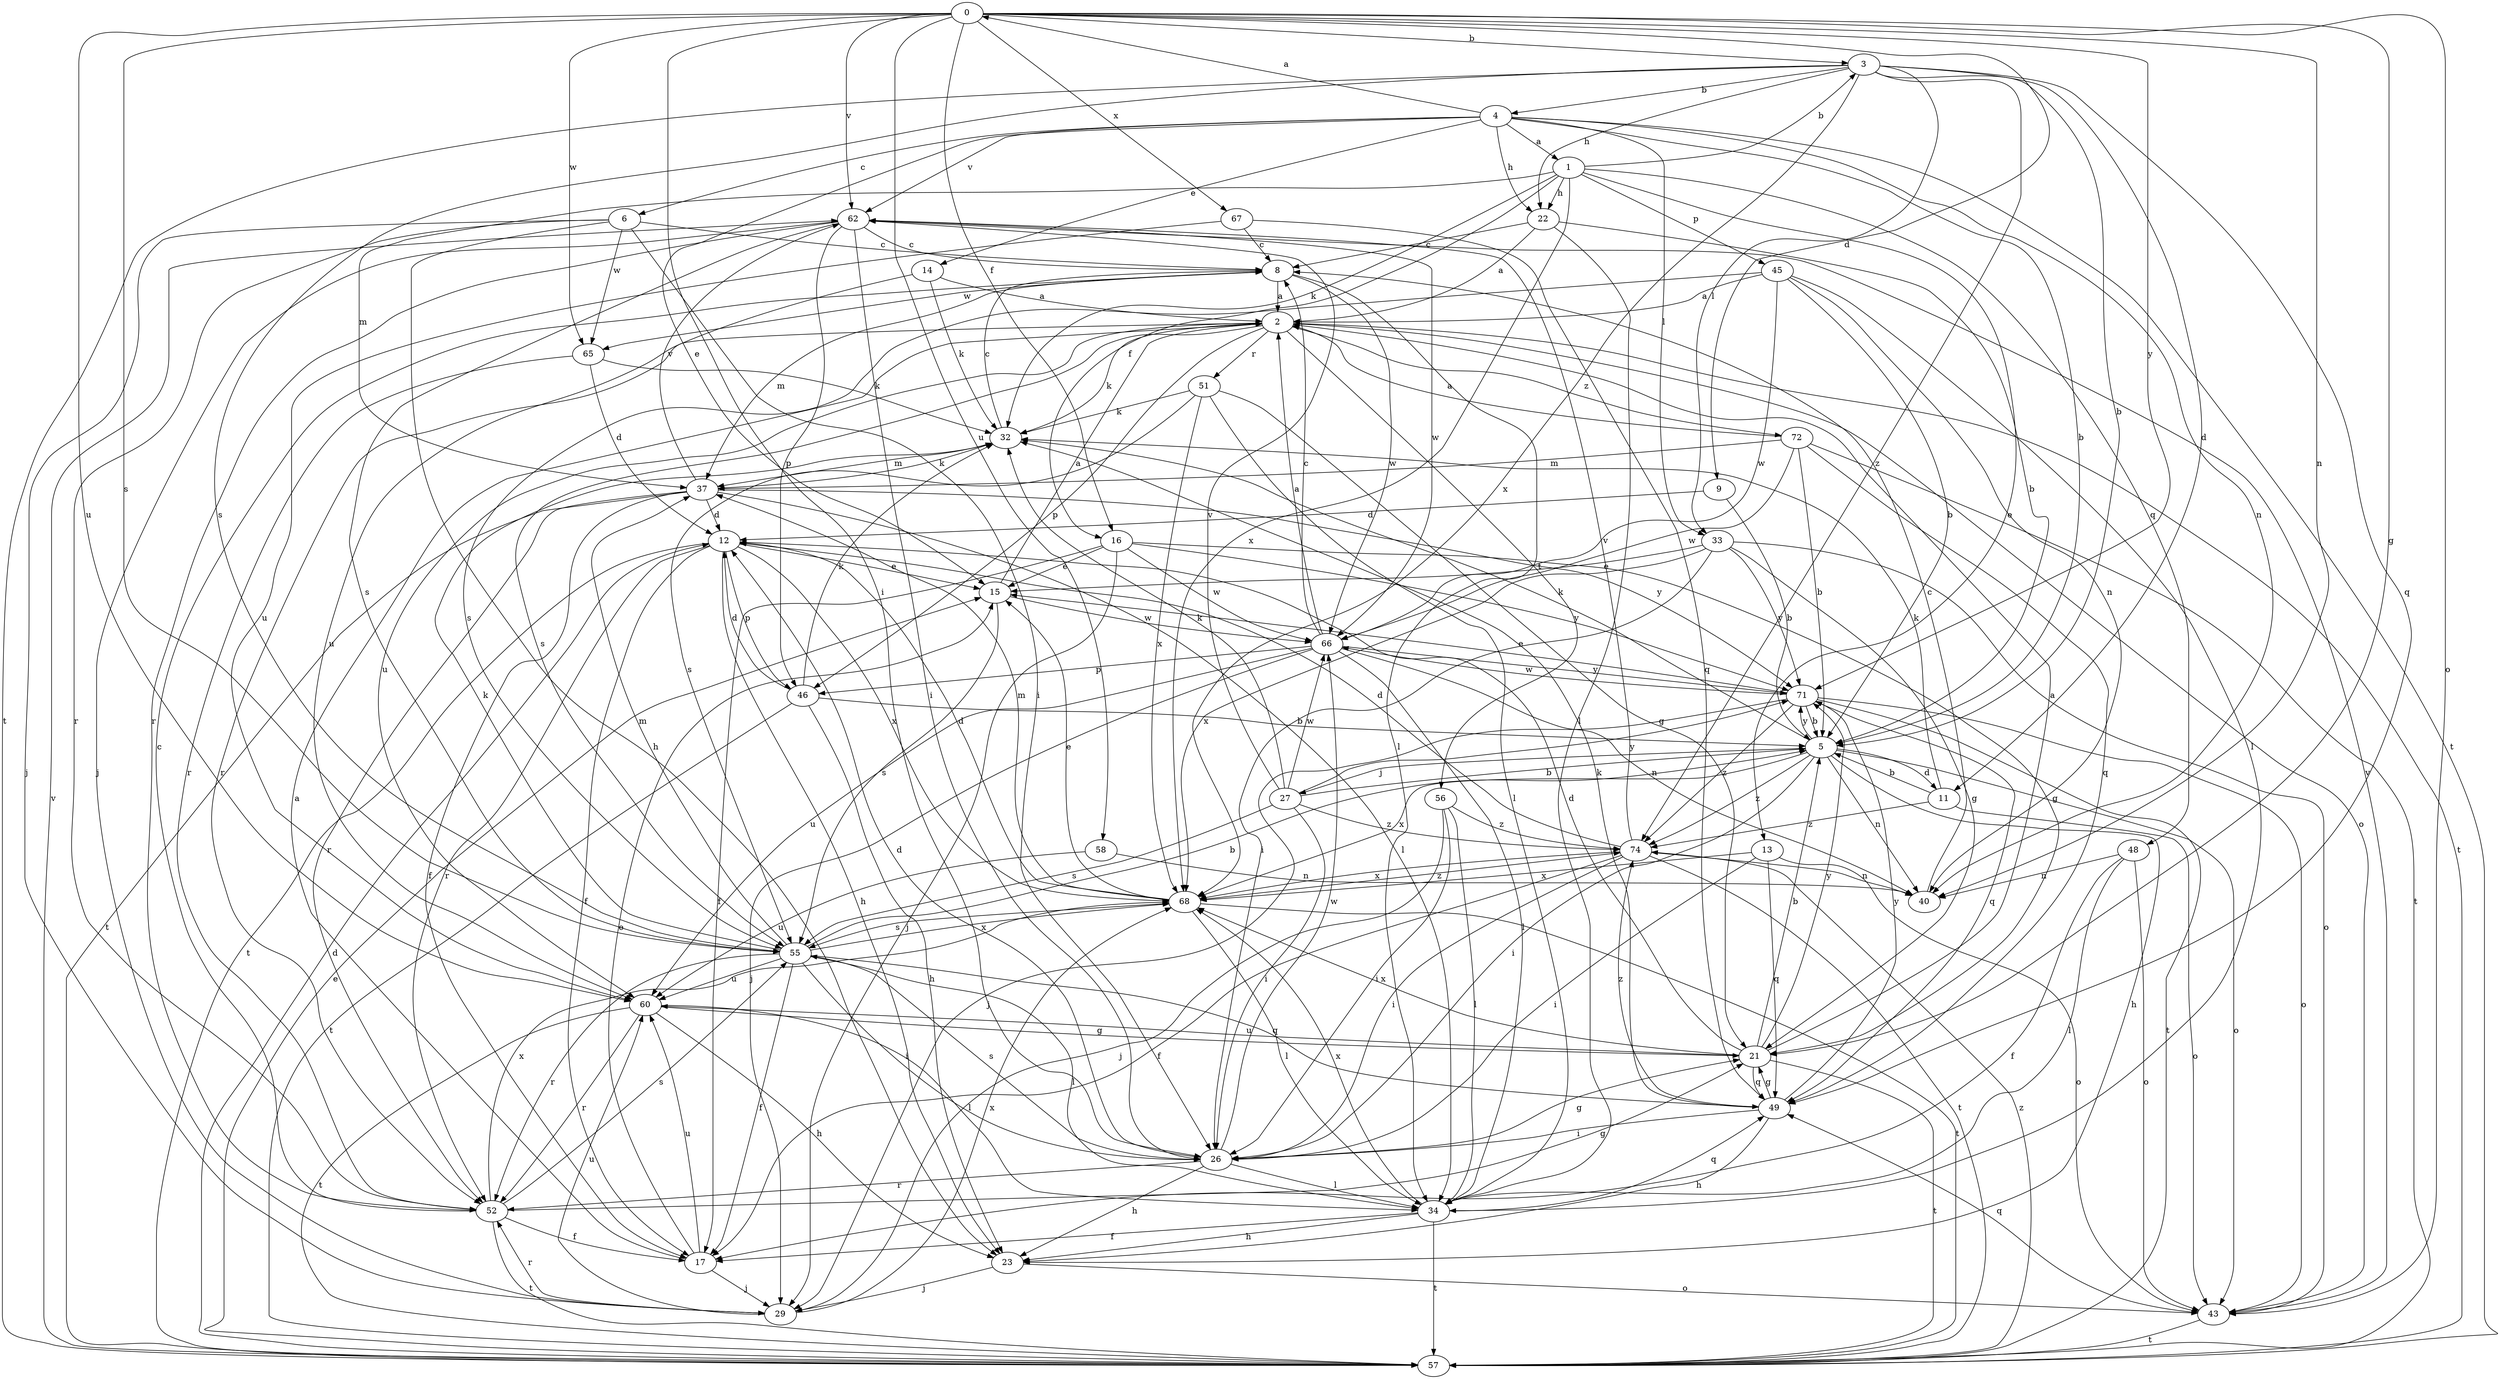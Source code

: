 strict digraph  {
0;
1;
2;
3;
4;
5;
6;
8;
9;
11;
12;
13;
14;
15;
16;
17;
21;
22;
23;
26;
27;
29;
32;
33;
34;
37;
40;
43;
45;
46;
48;
49;
51;
52;
55;
56;
57;
58;
60;
62;
65;
66;
67;
68;
71;
72;
74;
0 -> 3  [label=b];
0 -> 9  [label=d];
0 -> 16  [label=f];
0 -> 21  [label=g];
0 -> 26  [label=i];
0 -> 40  [label=n];
0 -> 43  [label=o];
0 -> 55  [label=s];
0 -> 58  [label=u];
0 -> 60  [label=u];
0 -> 62  [label=v];
0 -> 65  [label=w];
0 -> 67  [label=x];
0 -> 71  [label=y];
1 -> 3  [label=b];
1 -> 13  [label=e];
1 -> 16  [label=f];
1 -> 22  [label=h];
1 -> 32  [label=k];
1 -> 37  [label=m];
1 -> 45  [label=p];
1 -> 48  [label=q];
1 -> 68  [label=x];
2 -> 32  [label=k];
2 -> 43  [label=o];
2 -> 46  [label=p];
2 -> 51  [label=r];
2 -> 52  [label=r];
2 -> 55  [label=s];
2 -> 56  [label=t];
2 -> 57  [label=t];
2 -> 60  [label=u];
2 -> 72  [label=z];
3 -> 4  [label=b];
3 -> 5  [label=b];
3 -> 11  [label=d];
3 -> 22  [label=h];
3 -> 33  [label=l];
3 -> 49  [label=q];
3 -> 55  [label=s];
3 -> 57  [label=t];
3 -> 68  [label=x];
3 -> 74  [label=z];
4 -> 0  [label=a];
4 -> 1  [label=a];
4 -> 5  [label=b];
4 -> 6  [label=c];
4 -> 14  [label=e];
4 -> 15  [label=e];
4 -> 22  [label=h];
4 -> 33  [label=l];
4 -> 40  [label=n];
4 -> 57  [label=t];
4 -> 62  [label=v];
5 -> 11  [label=d];
5 -> 23  [label=h];
5 -> 26  [label=i];
5 -> 27  [label=j];
5 -> 32  [label=k];
5 -> 40  [label=n];
5 -> 43  [label=o];
5 -> 68  [label=x];
5 -> 71  [label=y];
5 -> 74  [label=z];
6 -> 8  [label=c];
6 -> 23  [label=h];
6 -> 26  [label=i];
6 -> 29  [label=j];
6 -> 52  [label=r];
6 -> 65  [label=w];
8 -> 2  [label=a];
8 -> 34  [label=l];
8 -> 37  [label=m];
8 -> 65  [label=w];
8 -> 66  [label=w];
9 -> 5  [label=b];
9 -> 12  [label=d];
11 -> 5  [label=b];
11 -> 32  [label=k];
11 -> 43  [label=o];
11 -> 74  [label=z];
12 -> 15  [label=e];
12 -> 17  [label=f];
12 -> 23  [label=h];
12 -> 46  [label=p];
12 -> 52  [label=r];
12 -> 57  [label=t];
12 -> 68  [label=x];
13 -> 26  [label=i];
13 -> 43  [label=o];
13 -> 49  [label=q];
13 -> 68  [label=x];
14 -> 2  [label=a];
14 -> 32  [label=k];
14 -> 60  [label=u];
15 -> 2  [label=a];
15 -> 55  [label=s];
15 -> 66  [label=w];
16 -> 15  [label=e];
16 -> 17  [label=f];
16 -> 21  [label=g];
16 -> 29  [label=j];
16 -> 66  [label=w];
16 -> 71  [label=y];
17 -> 2  [label=a];
17 -> 15  [label=e];
17 -> 29  [label=j];
17 -> 60  [label=u];
21 -> 2  [label=a];
21 -> 5  [label=b];
21 -> 12  [label=d];
21 -> 49  [label=q];
21 -> 57  [label=t];
21 -> 60  [label=u];
21 -> 68  [label=x];
21 -> 71  [label=y];
22 -> 2  [label=a];
22 -> 5  [label=b];
22 -> 8  [label=c];
22 -> 34  [label=l];
23 -> 29  [label=j];
23 -> 43  [label=o];
26 -> 12  [label=d];
26 -> 21  [label=g];
26 -> 23  [label=h];
26 -> 34  [label=l];
26 -> 52  [label=r];
26 -> 55  [label=s];
26 -> 66  [label=w];
27 -> 5  [label=b];
27 -> 26  [label=i];
27 -> 32  [label=k];
27 -> 55  [label=s];
27 -> 62  [label=v];
27 -> 66  [label=w];
27 -> 71  [label=y];
27 -> 74  [label=z];
29 -> 52  [label=r];
29 -> 60  [label=u];
29 -> 68  [label=x];
32 -> 8  [label=c];
32 -> 37  [label=m];
33 -> 15  [label=e];
33 -> 21  [label=g];
33 -> 26  [label=i];
33 -> 43  [label=o];
33 -> 68  [label=x];
33 -> 71  [label=y];
34 -> 17  [label=f];
34 -> 23  [label=h];
34 -> 49  [label=q];
34 -> 57  [label=t];
34 -> 68  [label=x];
37 -> 12  [label=d];
37 -> 17  [label=f];
37 -> 32  [label=k];
37 -> 34  [label=l];
37 -> 52  [label=r];
37 -> 57  [label=t];
37 -> 62  [label=v];
37 -> 71  [label=y];
40 -> 8  [label=c];
43 -> 49  [label=q];
43 -> 57  [label=t];
43 -> 62  [label=v];
45 -> 2  [label=a];
45 -> 5  [label=b];
45 -> 34  [label=l];
45 -> 40  [label=n];
45 -> 55  [label=s];
45 -> 66  [label=w];
46 -> 5  [label=b];
46 -> 12  [label=d];
46 -> 23  [label=h];
46 -> 32  [label=k];
46 -> 57  [label=t];
48 -> 17  [label=f];
48 -> 34  [label=l];
48 -> 40  [label=n];
48 -> 43  [label=o];
49 -> 21  [label=g];
49 -> 23  [label=h];
49 -> 26  [label=i];
49 -> 32  [label=k];
49 -> 71  [label=y];
49 -> 74  [label=z];
51 -> 21  [label=g];
51 -> 32  [label=k];
51 -> 34  [label=l];
51 -> 55  [label=s];
51 -> 68  [label=x];
52 -> 8  [label=c];
52 -> 17  [label=f];
52 -> 21  [label=g];
52 -> 55  [label=s];
52 -> 57  [label=t];
52 -> 68  [label=x];
55 -> 5  [label=b];
55 -> 17  [label=f];
55 -> 26  [label=i];
55 -> 32  [label=k];
55 -> 34  [label=l];
55 -> 37  [label=m];
55 -> 49  [label=q];
55 -> 52  [label=r];
55 -> 60  [label=u];
55 -> 68  [label=x];
56 -> 26  [label=i];
56 -> 29  [label=j];
56 -> 34  [label=l];
56 -> 74  [label=z];
57 -> 12  [label=d];
57 -> 15  [label=e];
57 -> 62  [label=v];
57 -> 74  [label=z];
58 -> 40  [label=n];
58 -> 60  [label=u];
60 -> 21  [label=g];
60 -> 23  [label=h];
60 -> 34  [label=l];
60 -> 52  [label=r];
60 -> 57  [label=t];
62 -> 8  [label=c];
62 -> 26  [label=i];
62 -> 29  [label=j];
62 -> 46  [label=p];
62 -> 52  [label=r];
62 -> 55  [label=s];
62 -> 66  [label=w];
65 -> 12  [label=d];
65 -> 32  [label=k];
65 -> 52  [label=r];
66 -> 2  [label=a];
66 -> 8  [label=c];
66 -> 29  [label=j];
66 -> 34  [label=l];
66 -> 40  [label=n];
66 -> 46  [label=p];
66 -> 60  [label=u];
66 -> 71  [label=y];
67 -> 8  [label=c];
67 -> 49  [label=q];
67 -> 60  [label=u];
68 -> 12  [label=d];
68 -> 15  [label=e];
68 -> 34  [label=l];
68 -> 37  [label=m];
68 -> 55  [label=s];
68 -> 57  [label=t];
68 -> 74  [label=z];
71 -> 5  [label=b];
71 -> 15  [label=e];
71 -> 29  [label=j];
71 -> 43  [label=o];
71 -> 49  [label=q];
71 -> 57  [label=t];
71 -> 66  [label=w];
71 -> 74  [label=z];
72 -> 2  [label=a];
72 -> 5  [label=b];
72 -> 37  [label=m];
72 -> 49  [label=q];
72 -> 57  [label=t];
72 -> 66  [label=w];
74 -> 12  [label=d];
74 -> 17  [label=f];
74 -> 26  [label=i];
74 -> 40  [label=n];
74 -> 57  [label=t];
74 -> 62  [label=v];
74 -> 68  [label=x];
}
